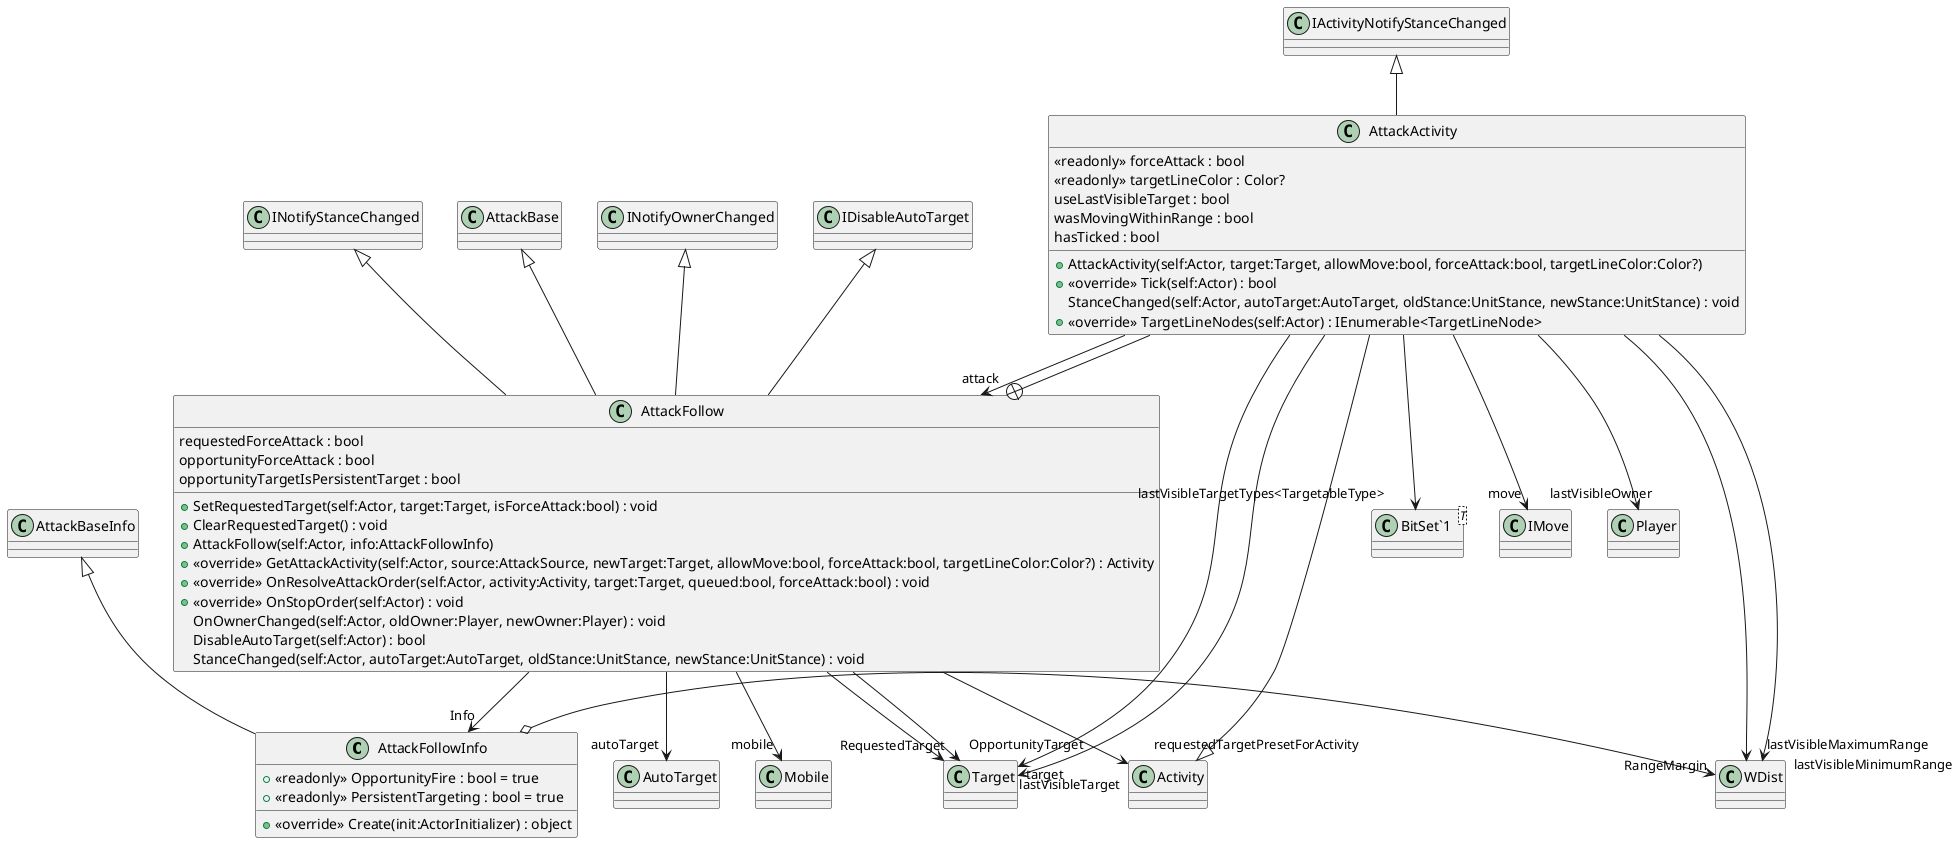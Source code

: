 @startuml
class AttackFollowInfo {
    + <<readonly>> OpportunityFire : bool = true
    + <<readonly>> PersistentTargeting : bool = true
    + <<override>> Create(init:ActorInitializer) : object
}
class AttackFollow {
    requestedForceAttack : bool
    opportunityForceAttack : bool
    opportunityTargetIsPersistentTarget : bool
    + SetRequestedTarget(self:Actor, target:Target, isForceAttack:bool) : void
    + ClearRequestedTarget() : void
    + AttackFollow(self:Actor, info:AttackFollowInfo)
    + <<override>> GetAttackActivity(self:Actor, source:AttackSource, newTarget:Target, allowMove:bool, forceAttack:bool, targetLineColor:Color?) : Activity
    + <<override>> OnResolveAttackOrder(self:Actor, activity:Activity, target:Target, queued:bool, forceAttack:bool) : void
    + <<override>> OnStopOrder(self:Actor) : void
    OnOwnerChanged(self:Actor, oldOwner:Player, newOwner:Player) : void
    DisableAutoTarget(self:Actor) : bool
    StanceChanged(self:Actor, autoTarget:AutoTarget, oldStance:UnitStance, newStance:UnitStance) : void
}
class AttackActivity {
    <<readonly>> forceAttack : bool
    <<readonly>> targetLineColor : Color?
    useLastVisibleTarget : bool
    wasMovingWithinRange : bool
    hasTicked : bool
    + AttackActivity(self:Actor, target:Target, allowMove:bool, forceAttack:bool, targetLineColor:Color?)
    + <<override>> Tick(self:Actor) : bool
    StanceChanged(self:Actor, autoTarget:AutoTarget, oldStance:UnitStance, newStance:UnitStance) : void
    + <<override>> TargetLineNodes(self:Actor) : IEnumerable<TargetLineNode>
}
class "BitSet`1"<T> {
}
AttackBaseInfo <|-- AttackFollowInfo
AttackFollowInfo o-> "RangeMargin" WDist
AttackBase <|-- AttackFollow
INotifyOwnerChanged <|-- AttackFollow
IDisableAutoTarget <|-- AttackFollow
INotifyStanceChanged <|-- AttackFollow
AttackFollow --> "Info" AttackFollowInfo
AttackFollow --> "RequestedTarget" Target
AttackFollow --> "OpportunityTarget" Target
AttackFollow --> "mobile" Mobile
AttackFollow --> "autoTarget" AutoTarget
AttackFollow --> "requestedTargetPresetForActivity" Activity
AttackFollow +-- AttackActivity
Activity <|-- AttackActivity
IActivityNotifyStanceChanged <|-- AttackActivity
AttackActivity --> "attack" AttackFollow
AttackActivity --> "move" IMove
AttackActivity --> "target" Target
AttackActivity --> "lastVisibleTarget" Target
AttackActivity --> "lastVisibleMaximumRange" WDist
AttackActivity --> "lastVisibleMinimumRange" WDist
AttackActivity --> "lastVisibleTargetTypes<TargetableType>" "BitSet`1"
AttackActivity --> "lastVisibleOwner" Player
@enduml
